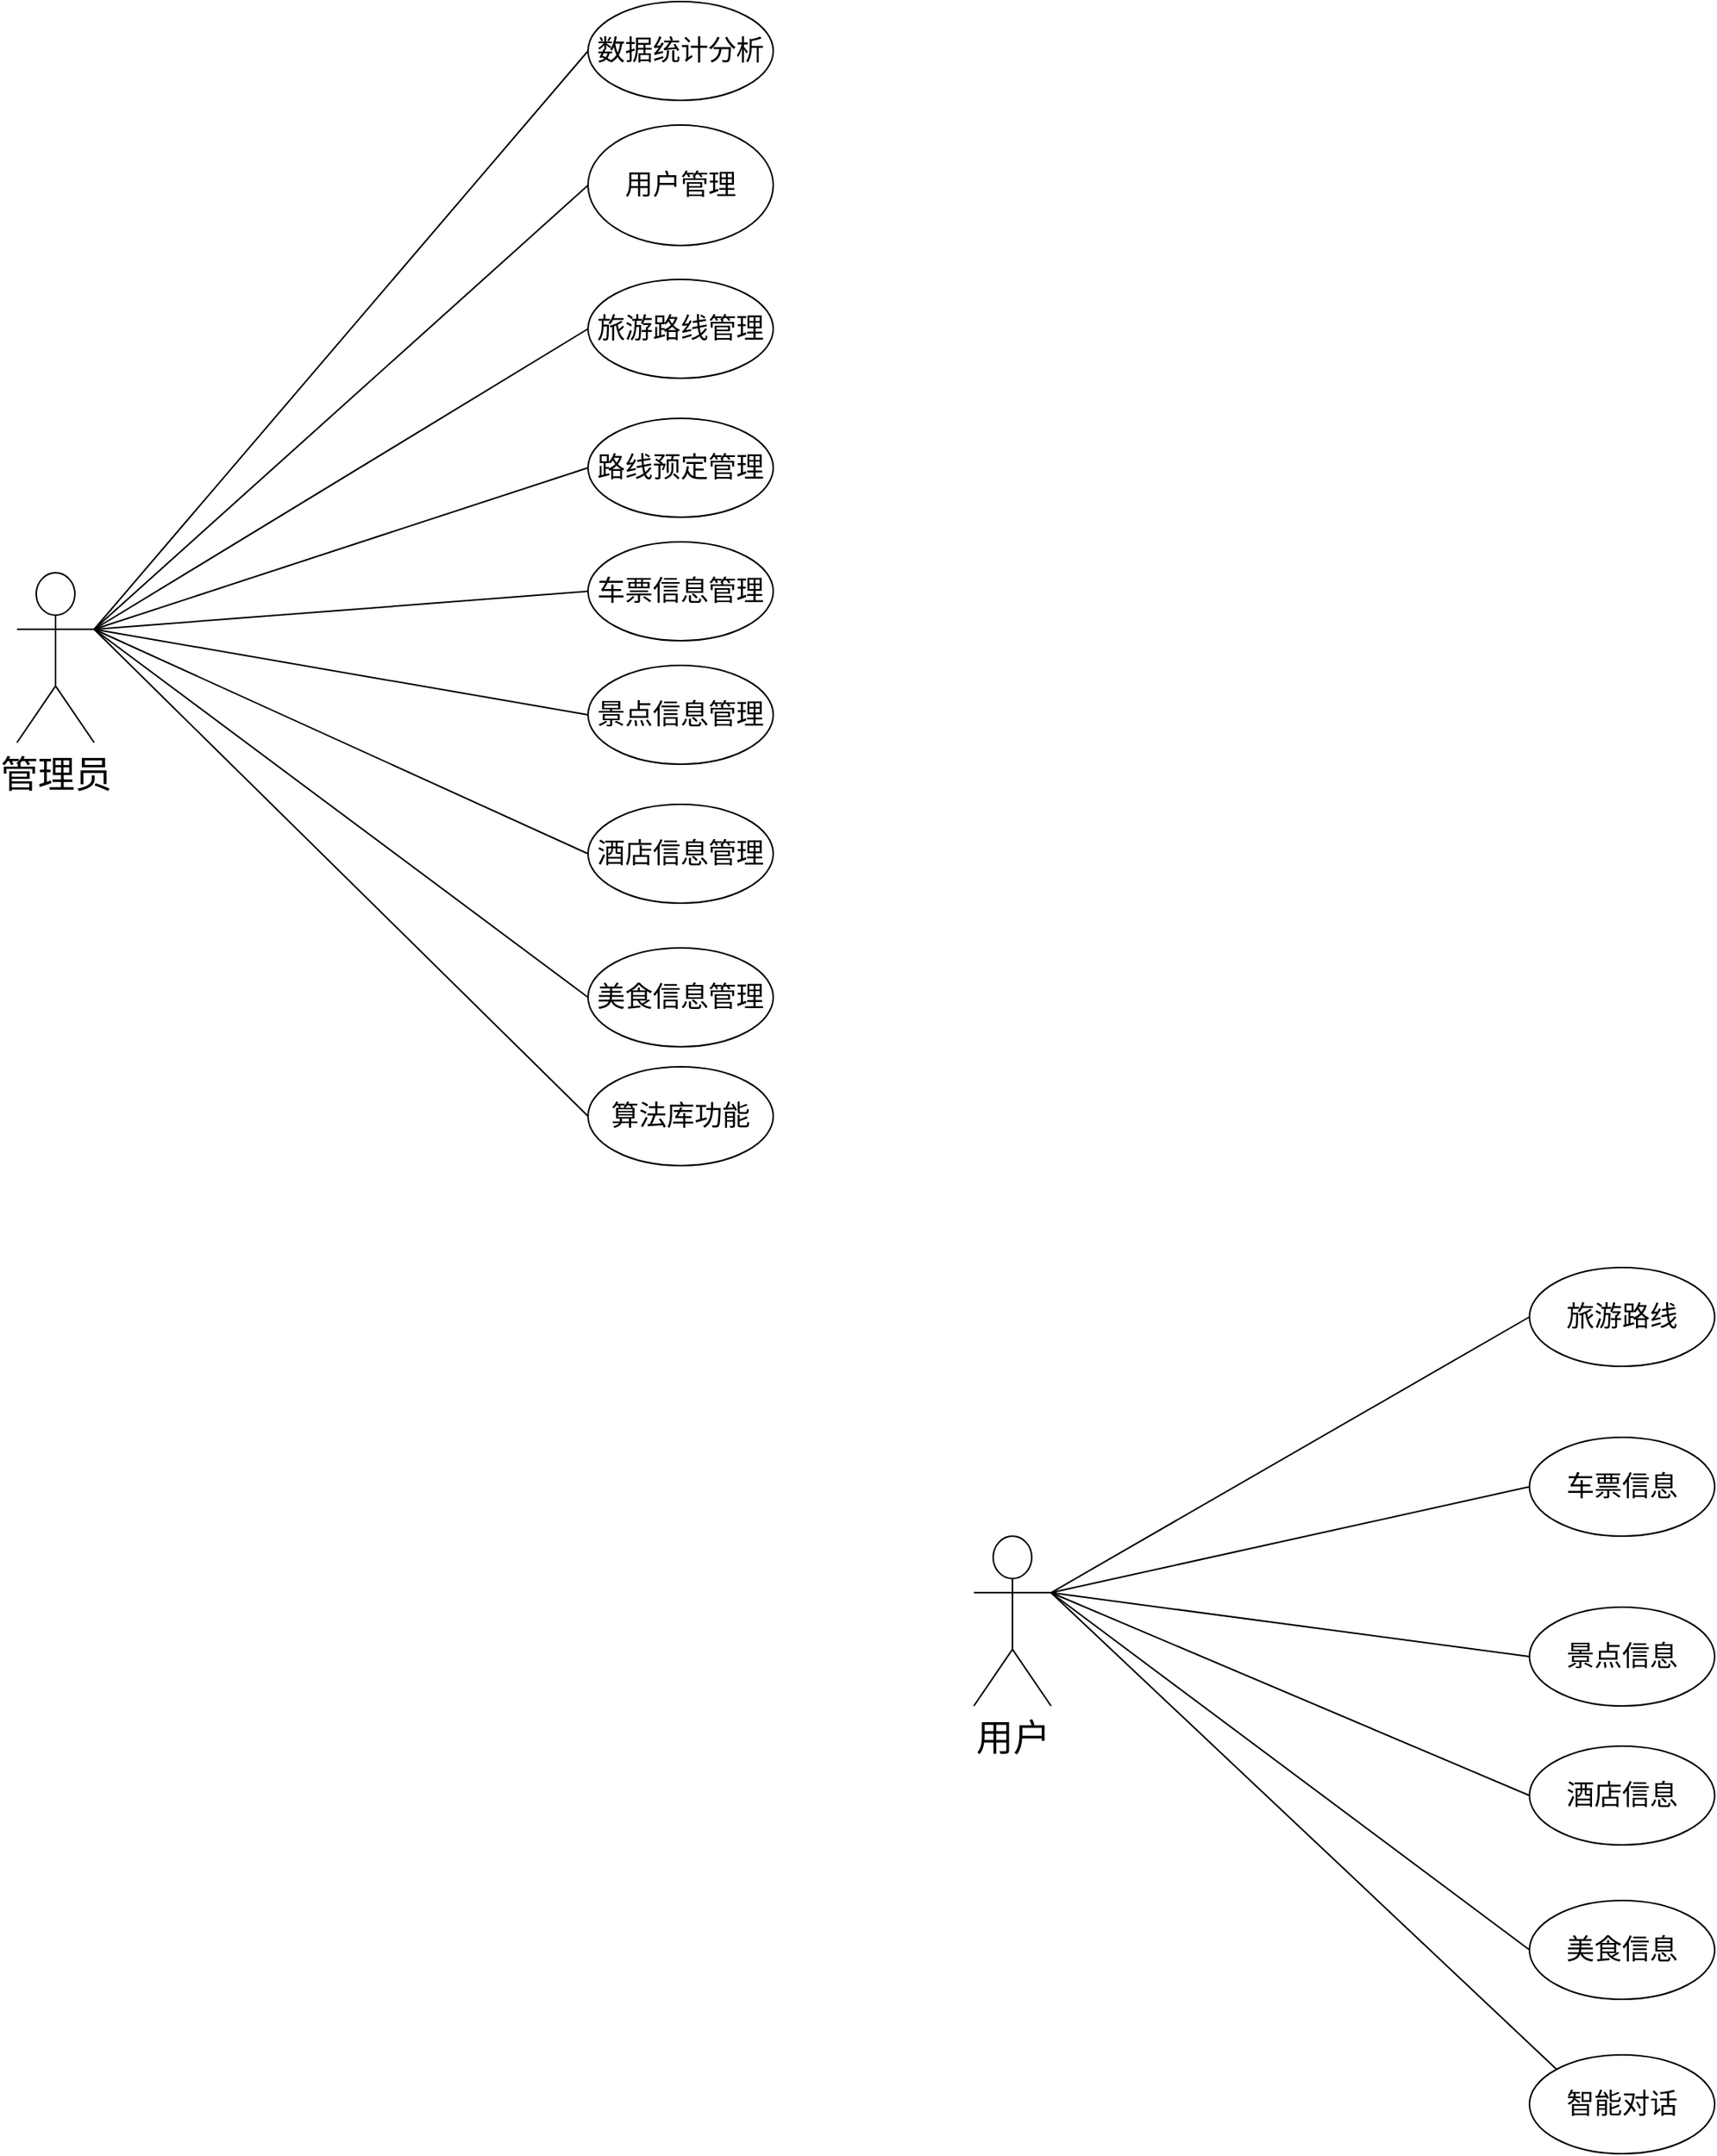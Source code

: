 <mxfile version="26.1.0">
  <diagram name="第 1 页" id="FZAtXH--1JHFpSCo6OQT">
    <mxGraphModel dx="3160" dy="4652" grid="1" gridSize="10" guides="1" tooltips="1" connect="1" arrows="1" fold="1" page="1" pageScale="1" pageWidth="827" pageHeight="1169" math="0" shadow="0">
      <root>
        <mxCell id="0" />
        <mxCell id="1" parent="0" />
        <mxCell id="ir-GsV6Cq0Wgvs_C2lxC-22" value="&lt;span style=&quot;font-size: 24px;&quot;&gt;用户&lt;/span&gt;" style="shape=umlActor;verticalLabelPosition=bottom;verticalAlign=top;html=1;outlineConnect=0;" parent="1" vertex="1">
          <mxGeometry x="-50" y="-1436" width="50" height="110" as="geometry" />
        </mxCell>
        <mxCell id="ir-GsV6Cq0Wgvs_C2lxC-27" value="&lt;font style=&quot;font-size: 18px;&quot;&gt;旅游路线&lt;/font&gt;" style="ellipse;whiteSpace=wrap;html=1;" parent="1" vertex="1">
          <mxGeometry x="310" y="-1610" width="120" height="64" as="geometry" />
        </mxCell>
        <mxCell id="ir-GsV6Cq0Wgvs_C2lxC-29" value="&lt;font style=&quot;font-size: 18px;&quot;&gt;车票信息&lt;/font&gt;" style="ellipse;whiteSpace=wrap;html=1;" parent="1" vertex="1">
          <mxGeometry x="310" y="-1500" width="120" height="64" as="geometry" />
        </mxCell>
        <mxCell id="ir-GsV6Cq0Wgvs_C2lxC-30" value="&lt;font style=&quot;font-size: 18px;&quot;&gt;景点信息&lt;/font&gt;" style="ellipse;whiteSpace=wrap;html=1;" parent="1" vertex="1">
          <mxGeometry x="310" y="-1390" width="120" height="64" as="geometry" />
        </mxCell>
        <mxCell id="ir-GsV6Cq0Wgvs_C2lxC-31" value="&lt;font style=&quot;font-size: 18px;&quot;&gt;酒店信息&lt;/font&gt;" style="ellipse;whiteSpace=wrap;html=1;" parent="1" vertex="1">
          <mxGeometry x="310" y="-1300" width="120" height="64" as="geometry" />
        </mxCell>
        <mxCell id="ir-GsV6Cq0Wgvs_C2lxC-32" value="&lt;font style=&quot;font-size: 18px;&quot;&gt;美食信息&lt;/font&gt;" style="ellipse;whiteSpace=wrap;html=1;" parent="1" vertex="1">
          <mxGeometry x="310" y="-1200" width="120" height="64" as="geometry" />
        </mxCell>
        <mxCell id="ir-GsV6Cq0Wgvs_C2lxC-37" value="" style="endArrow=none;html=1;rounded=0;exitX=1;exitY=0.333;exitDx=0;exitDy=0;exitPerimeter=0;entryX=0;entryY=0.5;entryDx=0;entryDy=0;" parent="1" source="ir-GsV6Cq0Wgvs_C2lxC-22" target="ir-GsV6Cq0Wgvs_C2lxC-27" edge="1">
          <mxGeometry width="50" height="50" relative="1" as="geometry">
            <mxPoint x="10" y="-1389" as="sourcePoint" />
            <mxPoint x="280" y="-1474" as="targetPoint" />
          </mxGeometry>
        </mxCell>
        <mxCell id="ir-GsV6Cq0Wgvs_C2lxC-39" value="" style="endArrow=none;html=1;rounded=0;exitX=1;exitY=0.333;exitDx=0;exitDy=0;exitPerimeter=0;entryX=0;entryY=0.5;entryDx=0;entryDy=0;" parent="1" source="ir-GsV6Cq0Wgvs_C2lxC-22" target="ir-GsV6Cq0Wgvs_C2lxC-29" edge="1">
          <mxGeometry width="50" height="50" relative="1" as="geometry">
            <mxPoint x="10" y="-1389" as="sourcePoint" />
            <mxPoint x="280" y="-1311" as="targetPoint" />
          </mxGeometry>
        </mxCell>
        <mxCell id="ir-GsV6Cq0Wgvs_C2lxC-40" value="" style="endArrow=none;html=1;rounded=0;entryX=0;entryY=0.5;entryDx=0;entryDy=0;exitX=1;exitY=0.333;exitDx=0;exitDy=0;exitPerimeter=0;" parent="1" source="ir-GsV6Cq0Wgvs_C2lxC-22" target="ir-GsV6Cq0Wgvs_C2lxC-30" edge="1">
          <mxGeometry width="50" height="50" relative="1" as="geometry">
            <mxPoint x="10" y="-1380" as="sourcePoint" />
            <mxPoint x="280" y="-1228" as="targetPoint" />
          </mxGeometry>
        </mxCell>
        <mxCell id="ir-GsV6Cq0Wgvs_C2lxC-41" value="" style="endArrow=none;html=1;rounded=0;entryX=0;entryY=0.5;entryDx=0;entryDy=0;exitX=1;exitY=0.333;exitDx=0;exitDy=0;exitPerimeter=0;" parent="1" source="ir-GsV6Cq0Wgvs_C2lxC-22" target="ir-GsV6Cq0Wgvs_C2lxC-31" edge="1">
          <mxGeometry width="50" height="50" relative="1" as="geometry">
            <mxPoint x="10" y="-1389" as="sourcePoint" />
            <mxPoint x="280" y="-1148" as="targetPoint" />
          </mxGeometry>
        </mxCell>
        <mxCell id="ir-GsV6Cq0Wgvs_C2lxC-42" value="" style="endArrow=none;html=1;rounded=0;entryX=0;entryY=0.5;entryDx=0;entryDy=0;exitX=1;exitY=0.333;exitDx=0;exitDy=0;exitPerimeter=0;" parent="1" source="ir-GsV6Cq0Wgvs_C2lxC-22" target="ir-GsV6Cq0Wgvs_C2lxC-32" edge="1">
          <mxGeometry width="50" height="50" relative="1" as="geometry">
            <mxPoint x="10" y="-1389" as="sourcePoint" />
            <mxPoint x="280" y="-1068" as="targetPoint" />
          </mxGeometry>
        </mxCell>
        <mxCell id="ir-GsV6Cq0Wgvs_C2lxC-44" value="&lt;span style=&quot;font-size: 24px;&quot;&gt;管理员&lt;/span&gt;" style="shape=umlActor;verticalLabelPosition=bottom;verticalAlign=top;html=1;outlineConnect=0;" parent="1" vertex="1">
          <mxGeometry x="-670" y="-2060" width="50" height="110" as="geometry" />
        </mxCell>
        <mxCell id="ir-GsV6Cq0Wgvs_C2lxC-45" value="&lt;font style=&quot;font-size: 18px;&quot;&gt;数据统计分析&lt;/font&gt;" style="ellipse;whiteSpace=wrap;html=1;" parent="1" vertex="1">
          <mxGeometry x="-300" y="-2430" width="120" height="64" as="geometry" />
        </mxCell>
        <mxCell id="ir-GsV6Cq0Wgvs_C2lxC-46" value="&lt;span style=&quot;font-size: 18px;&quot;&gt;用户管理&lt;/span&gt;" style="ellipse;whiteSpace=wrap;html=1;" parent="1" vertex="1">
          <mxGeometry x="-300" y="-2350" width="120" height="78" as="geometry" />
        </mxCell>
        <mxCell id="ir-GsV6Cq0Wgvs_C2lxC-47" value="&lt;span style=&quot;font-size: 18px;&quot;&gt;旅游路线管理&lt;/span&gt;" style="ellipse;whiteSpace=wrap;html=1;" parent="1" vertex="1">
          <mxGeometry x="-300" y="-2250" width="120" height="64" as="geometry" />
        </mxCell>
        <mxCell id="ir-GsV6Cq0Wgvs_C2lxC-48" value="&lt;span style=&quot;font-size: 18px;&quot;&gt;路线预定管理&lt;/span&gt;" style="ellipse;whiteSpace=wrap;html=1;" parent="1" vertex="1">
          <mxGeometry x="-300" y="-2160" width="120" height="64" as="geometry" />
        </mxCell>
        <mxCell id="ir-GsV6Cq0Wgvs_C2lxC-49" value="&lt;font style=&quot;font-size: 18px;&quot;&gt;车票信息管理&lt;/font&gt;" style="ellipse;whiteSpace=wrap;html=1;" parent="1" vertex="1">
          <mxGeometry x="-300" y="-2080" width="120" height="64" as="geometry" />
        </mxCell>
        <mxCell id="ir-GsV6Cq0Wgvs_C2lxC-50" value="" style="endArrow=none;html=1;rounded=0;exitX=1;exitY=0.333;exitDx=0;exitDy=0;exitPerimeter=0;entryX=0;entryY=0.5;entryDx=0;entryDy=0;" parent="1" source="ir-GsV6Cq0Wgvs_C2lxC-44" target="ir-GsV6Cq0Wgvs_C2lxC-45" edge="1">
          <mxGeometry width="50" height="50" relative="1" as="geometry">
            <mxPoint x="-610" y="-2097" as="sourcePoint" />
            <mxPoint x="-340" y="-2182" as="targetPoint" />
          </mxGeometry>
        </mxCell>
        <mxCell id="ir-GsV6Cq0Wgvs_C2lxC-51" value="" style="endArrow=none;html=1;rounded=0;exitX=1;exitY=0.333;exitDx=0;exitDy=0;exitPerimeter=0;entryX=0;entryY=0.5;entryDx=0;entryDy=0;" parent="1" source="ir-GsV6Cq0Wgvs_C2lxC-44" target="ir-GsV6Cq0Wgvs_C2lxC-46" edge="1">
          <mxGeometry width="50" height="50" relative="1" as="geometry">
            <mxPoint x="-610" y="-2097" as="sourcePoint" />
            <mxPoint x="-340" y="-2019" as="targetPoint" />
          </mxGeometry>
        </mxCell>
        <mxCell id="ir-GsV6Cq0Wgvs_C2lxC-52" value="" style="endArrow=none;html=1;rounded=0;entryX=0;entryY=0.5;entryDx=0;entryDy=0;exitX=1;exitY=0.333;exitDx=0;exitDy=0;exitPerimeter=0;" parent="1" source="ir-GsV6Cq0Wgvs_C2lxC-44" target="ir-GsV6Cq0Wgvs_C2lxC-47" edge="1">
          <mxGeometry width="50" height="50" relative="1" as="geometry">
            <mxPoint x="-610" y="-2088" as="sourcePoint" />
            <mxPoint x="-340" y="-1936" as="targetPoint" />
          </mxGeometry>
        </mxCell>
        <mxCell id="ir-GsV6Cq0Wgvs_C2lxC-53" value="" style="endArrow=none;html=1;rounded=0;entryX=0;entryY=0.5;entryDx=0;entryDy=0;exitX=1;exitY=0.333;exitDx=0;exitDy=0;exitPerimeter=0;" parent="1" source="ir-GsV6Cq0Wgvs_C2lxC-44" target="ir-GsV6Cq0Wgvs_C2lxC-48" edge="1">
          <mxGeometry width="50" height="50" relative="1" as="geometry">
            <mxPoint x="-610" y="-2097" as="sourcePoint" />
            <mxPoint x="-340" y="-1856" as="targetPoint" />
          </mxGeometry>
        </mxCell>
        <mxCell id="ir-GsV6Cq0Wgvs_C2lxC-54" value="" style="endArrow=none;html=1;rounded=0;entryX=0;entryY=0.5;entryDx=0;entryDy=0;exitX=1;exitY=0.333;exitDx=0;exitDy=0;exitPerimeter=0;" parent="1" source="ir-GsV6Cq0Wgvs_C2lxC-44" target="ir-GsV6Cq0Wgvs_C2lxC-49" edge="1">
          <mxGeometry width="50" height="50" relative="1" as="geometry">
            <mxPoint x="-610" y="-2097" as="sourcePoint" />
            <mxPoint x="-340" y="-1776" as="targetPoint" />
          </mxGeometry>
        </mxCell>
        <mxCell id="4TxuPUI_OXP9_bB-fH-C-1" value="&lt;font style=&quot;font-size: 18px;&quot;&gt;景点信息管理&lt;/font&gt;" style="ellipse;whiteSpace=wrap;html=1;" parent="1" vertex="1">
          <mxGeometry x="-300" y="-2000" width="120" height="64" as="geometry" />
        </mxCell>
        <mxCell id="4TxuPUI_OXP9_bB-fH-C-2" value="&lt;font style=&quot;font-size: 18px;&quot;&gt;酒店信息管理&lt;/font&gt;" style="ellipse;whiteSpace=wrap;html=1;" parent="1" vertex="1">
          <mxGeometry x="-300" y="-1910" width="120" height="64" as="geometry" />
        </mxCell>
        <mxCell id="4TxuPUI_OXP9_bB-fH-C-3" value="&lt;font style=&quot;font-size: 18px;&quot;&gt;美食信息管理&lt;/font&gt;" style="ellipse;whiteSpace=wrap;html=1;" parent="1" vertex="1">
          <mxGeometry x="-300" y="-1817" width="120" height="64" as="geometry" />
        </mxCell>
        <mxCell id="4TxuPUI_OXP9_bB-fH-C-4" value="&lt;span style=&quot;font-size: 18px;&quot;&gt;算法库功能&lt;/span&gt;" style="ellipse;whiteSpace=wrap;html=1;" parent="1" vertex="1">
          <mxGeometry x="-300" y="-1740" width="120" height="64" as="geometry" />
        </mxCell>
        <mxCell id="4TxuPUI_OXP9_bB-fH-C-5" value="" style="endArrow=none;html=1;rounded=0;entryX=0;entryY=0.5;entryDx=0;entryDy=0;exitX=1;exitY=0.333;exitDx=0;exitDy=0;exitPerimeter=0;" parent="1" source="ir-GsV6Cq0Wgvs_C2lxC-44" target="4TxuPUI_OXP9_bB-fH-C-1" edge="1">
          <mxGeometry width="50" height="50" relative="1" as="geometry">
            <mxPoint x="-610" y="-2013" as="sourcePoint" />
            <mxPoint x="-290" y="-2038" as="targetPoint" />
          </mxGeometry>
        </mxCell>
        <mxCell id="4TxuPUI_OXP9_bB-fH-C-6" value="" style="endArrow=none;html=1;rounded=0;entryX=0;entryY=0.5;entryDx=0;entryDy=0;exitX=1;exitY=0.333;exitDx=0;exitDy=0;exitPerimeter=0;" parent="1" source="ir-GsV6Cq0Wgvs_C2lxC-44" target="4TxuPUI_OXP9_bB-fH-C-2" edge="1">
          <mxGeometry width="50" height="50" relative="1" as="geometry">
            <mxPoint x="-610" y="-2013" as="sourcePoint" />
            <mxPoint x="-290" y="-1958" as="targetPoint" />
          </mxGeometry>
        </mxCell>
        <mxCell id="4TxuPUI_OXP9_bB-fH-C-7" value="" style="endArrow=none;html=1;rounded=0;entryX=0;entryY=0.5;entryDx=0;entryDy=0;exitX=1;exitY=0.333;exitDx=0;exitDy=0;exitPerimeter=0;" parent="1" source="ir-GsV6Cq0Wgvs_C2lxC-44" target="4TxuPUI_OXP9_bB-fH-C-3" edge="1">
          <mxGeometry width="50" height="50" relative="1" as="geometry">
            <mxPoint x="-610" y="-2013" as="sourcePoint" />
            <mxPoint x="-290" y="-1868" as="targetPoint" />
          </mxGeometry>
        </mxCell>
        <mxCell id="4TxuPUI_OXP9_bB-fH-C-8" value="" style="endArrow=none;html=1;rounded=0;entryX=0;entryY=0.5;entryDx=0;entryDy=0;exitX=1;exitY=0.333;exitDx=0;exitDy=0;exitPerimeter=0;" parent="1" source="ir-GsV6Cq0Wgvs_C2lxC-44" target="4TxuPUI_OXP9_bB-fH-C-4" edge="1">
          <mxGeometry width="50" height="50" relative="1" as="geometry">
            <mxPoint x="-610" y="-2013" as="sourcePoint" />
            <mxPoint x="-290" y="-1775" as="targetPoint" />
          </mxGeometry>
        </mxCell>
        <mxCell id="6F8o8oHA40rEvzCkaiHX-3" value="&lt;font style=&quot;font-size: 18px;&quot;&gt;智能对话&lt;/font&gt;" style="ellipse;whiteSpace=wrap;html=1;" vertex="1" parent="1">
          <mxGeometry x="310" y="-1100" width="120" height="64" as="geometry" />
        </mxCell>
        <mxCell id="6F8o8oHA40rEvzCkaiHX-4" value="" style="endArrow=none;html=1;rounded=0;entryX=0;entryY=0;entryDx=0;entryDy=0;exitX=1;exitY=0.333;exitDx=0;exitDy=0;exitPerimeter=0;" edge="1" parent="1" source="ir-GsV6Cq0Wgvs_C2lxC-22" target="6F8o8oHA40rEvzCkaiHX-3">
          <mxGeometry width="50" height="50" relative="1" as="geometry">
            <mxPoint x="10" y="-1389" as="sourcePoint" />
            <mxPoint x="320" y="-1158" as="targetPoint" />
          </mxGeometry>
        </mxCell>
      </root>
    </mxGraphModel>
  </diagram>
</mxfile>
